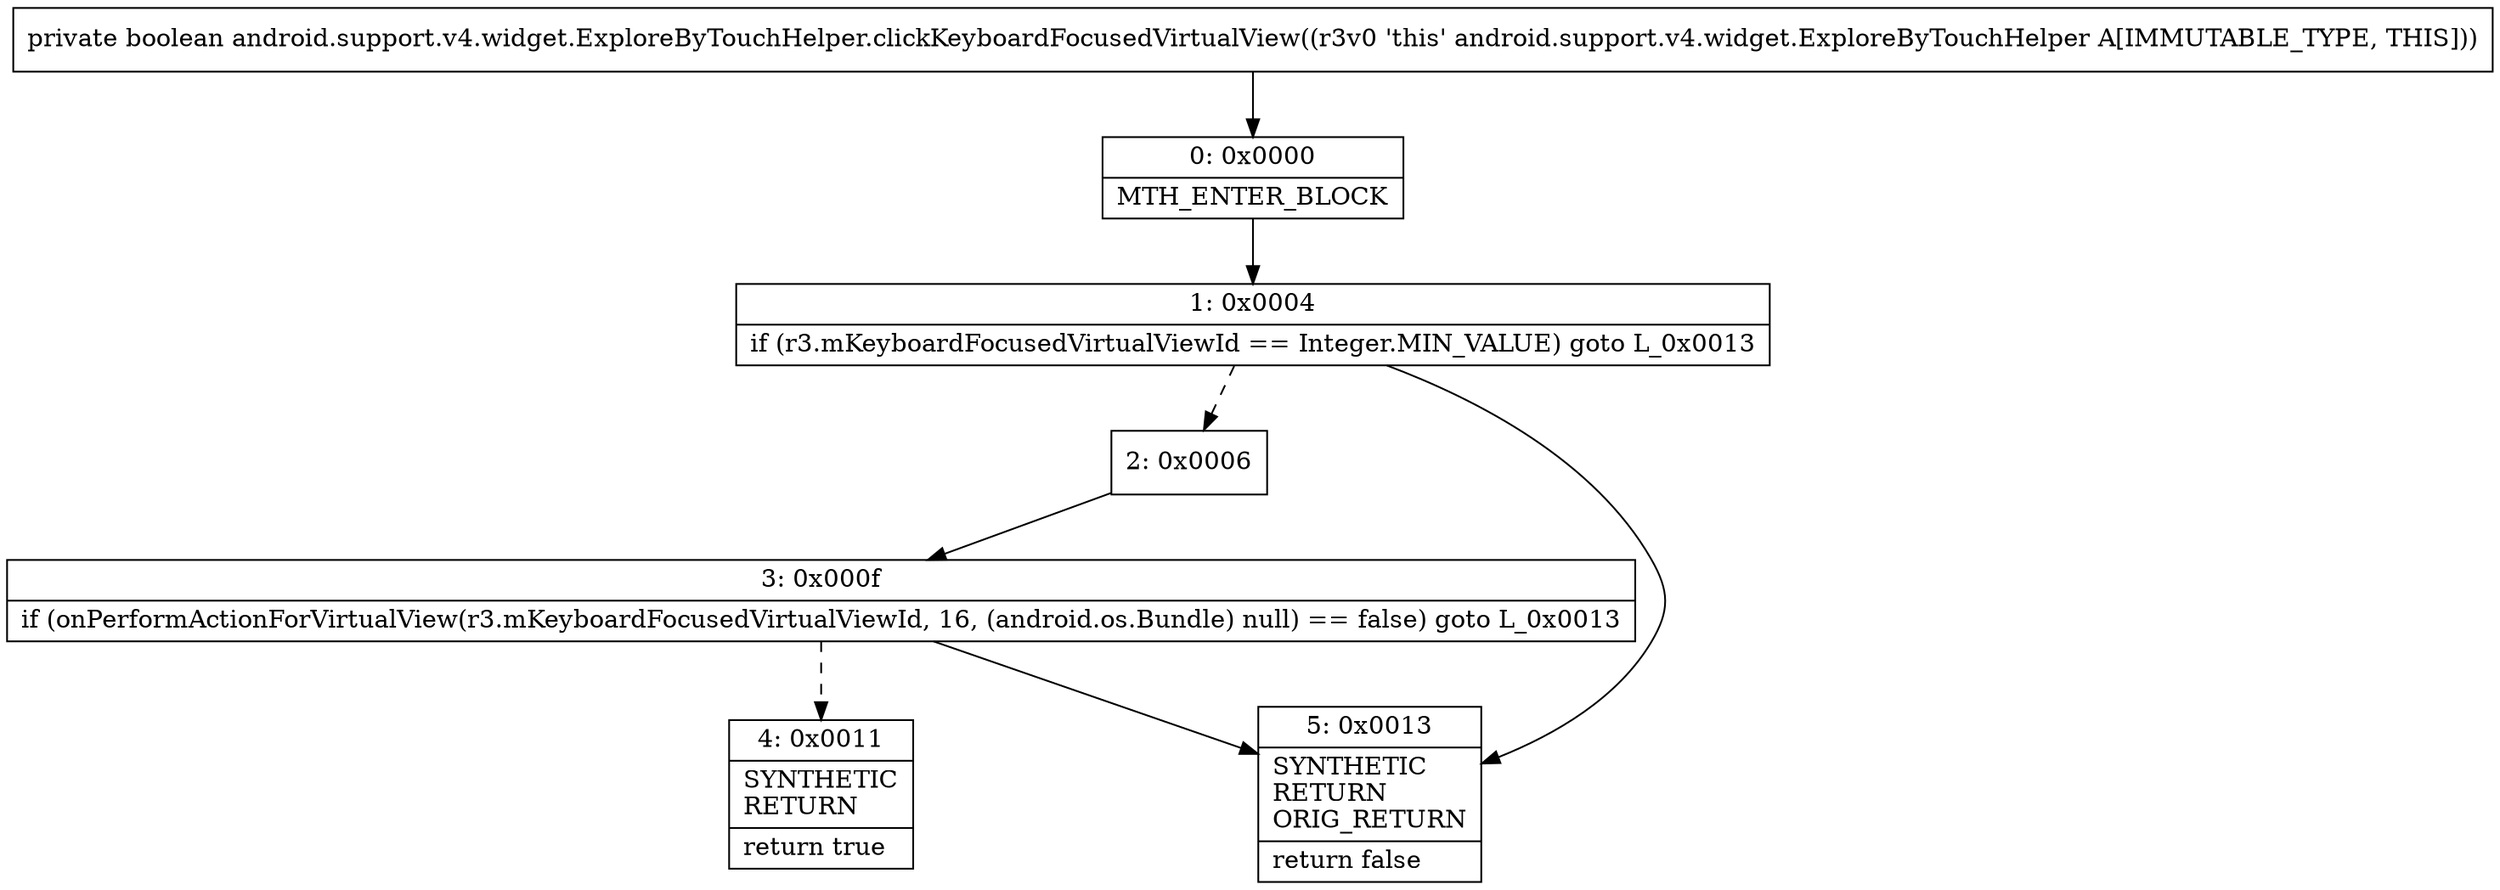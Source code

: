 digraph "CFG forandroid.support.v4.widget.ExploreByTouchHelper.clickKeyboardFocusedVirtualView()Z" {
Node_0 [shape=record,label="{0\:\ 0x0000|MTH_ENTER_BLOCK\l}"];
Node_1 [shape=record,label="{1\:\ 0x0004|if (r3.mKeyboardFocusedVirtualViewId == Integer.MIN_VALUE) goto L_0x0013\l}"];
Node_2 [shape=record,label="{2\:\ 0x0006}"];
Node_3 [shape=record,label="{3\:\ 0x000f|if (onPerformActionForVirtualView(r3.mKeyboardFocusedVirtualViewId, 16, (android.os.Bundle) null) == false) goto L_0x0013\l}"];
Node_4 [shape=record,label="{4\:\ 0x0011|SYNTHETIC\lRETURN\l|return true\l}"];
Node_5 [shape=record,label="{5\:\ 0x0013|SYNTHETIC\lRETURN\lORIG_RETURN\l|return false\l}"];
MethodNode[shape=record,label="{private boolean android.support.v4.widget.ExploreByTouchHelper.clickKeyboardFocusedVirtualView((r3v0 'this' android.support.v4.widget.ExploreByTouchHelper A[IMMUTABLE_TYPE, THIS])) }"];
MethodNode -> Node_0;
Node_0 -> Node_1;
Node_1 -> Node_2[style=dashed];
Node_1 -> Node_5;
Node_2 -> Node_3;
Node_3 -> Node_4[style=dashed];
Node_3 -> Node_5;
}

